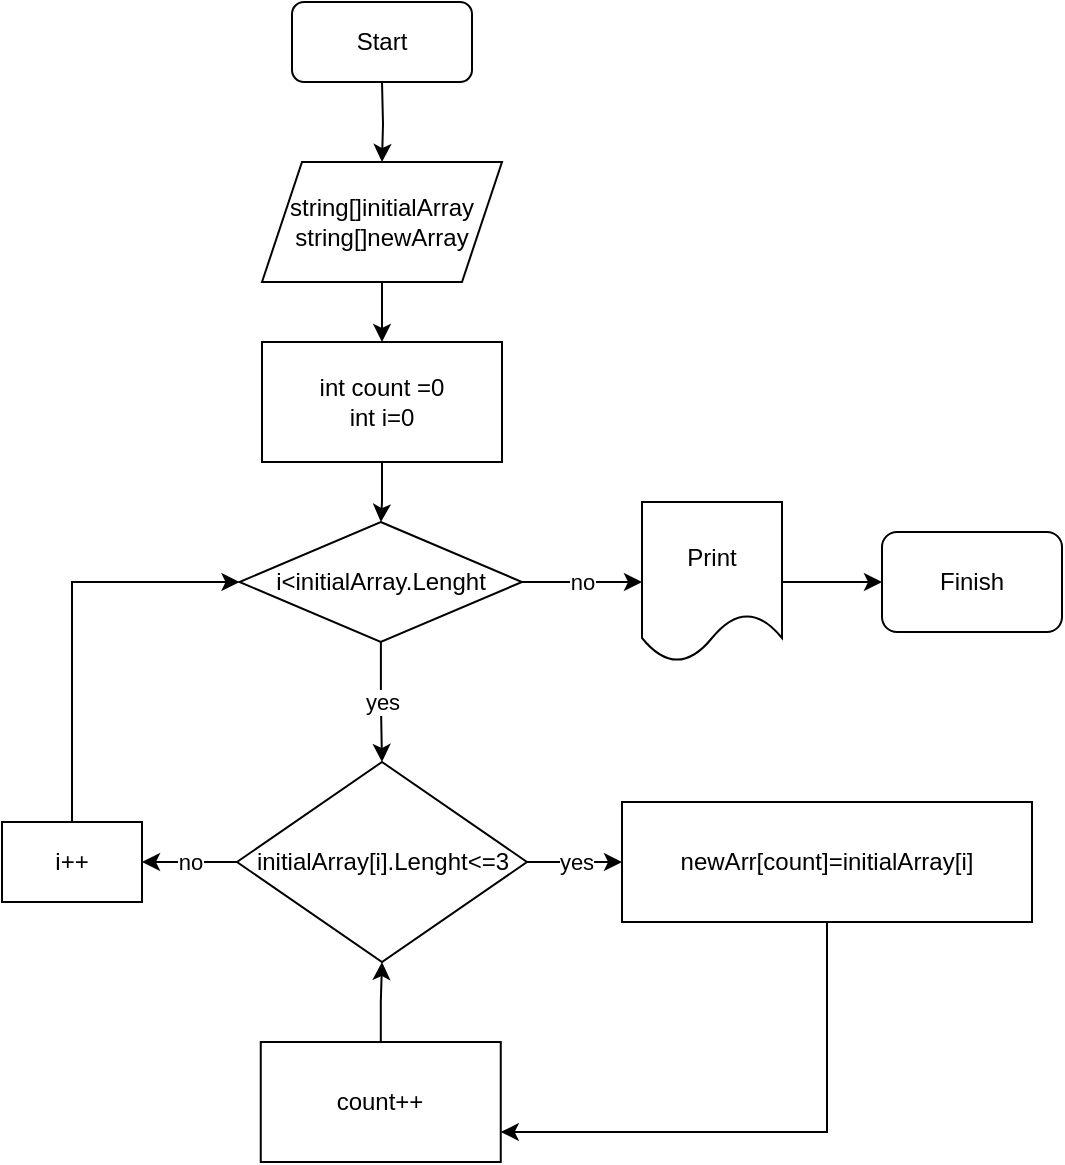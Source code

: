 <mxfile version="20.5.3" type="device"><diagram id="vQ3-c7YDhS3dw5aQ-ObK" name="Страница 1"><mxGraphModel dx="1100" dy="649" grid="1" gridSize="10" guides="1" tooltips="1" connect="1" arrows="1" fold="1" page="1" pageScale="1" pageWidth="827" pageHeight="1169" math="0" shadow="0"><root><mxCell id="0"/><mxCell id="1" parent="0"/><mxCell id="Y_Lqmqg7AcpAMt-21Gcg-5" value="" style="edgeStyle=orthogonalEdgeStyle;rounded=0;orthogonalLoop=1;jettySize=auto;html=1;" edge="1" parent="1" target="Y_Lqmqg7AcpAMt-21Gcg-4"><mxGeometry relative="1" as="geometry"><mxPoint x="430" y="130" as="sourcePoint"/></mxGeometry></mxCell><mxCell id="Y_Lqmqg7AcpAMt-21Gcg-7" value="" style="edgeStyle=orthogonalEdgeStyle;rounded=0;orthogonalLoop=1;jettySize=auto;html=1;" edge="1" parent="1" source="Y_Lqmqg7AcpAMt-21Gcg-4" target="Y_Lqmqg7AcpAMt-21Gcg-6"><mxGeometry relative="1" as="geometry"/></mxCell><mxCell id="Y_Lqmqg7AcpAMt-21Gcg-4" value="string[]initialArray&lt;br&gt;string[]newArray" style="shape=parallelogram;perimeter=parallelogramPerimeter;whiteSpace=wrap;html=1;fixedSize=1;" vertex="1" parent="1"><mxGeometry x="370" y="170" width="120" height="60" as="geometry"/></mxCell><mxCell id="Y_Lqmqg7AcpAMt-21Gcg-9" value="" style="edgeStyle=orthogonalEdgeStyle;rounded=0;orthogonalLoop=1;jettySize=auto;html=1;" edge="1" parent="1" source="Y_Lqmqg7AcpAMt-21Gcg-6" target="Y_Lqmqg7AcpAMt-21Gcg-8"><mxGeometry relative="1" as="geometry"/></mxCell><mxCell id="Y_Lqmqg7AcpAMt-21Gcg-6" value="int count =0&lt;br&gt;int i=0" style="whiteSpace=wrap;html=1;" vertex="1" parent="1"><mxGeometry x="370" y="260" width="120" height="60" as="geometry"/></mxCell><mxCell id="Y_Lqmqg7AcpAMt-21Gcg-11" value="yes" style="edgeStyle=orthogonalEdgeStyle;rounded=0;orthogonalLoop=1;jettySize=auto;html=1;" edge="1" parent="1" source="Y_Lqmqg7AcpAMt-21Gcg-8" target="Y_Lqmqg7AcpAMt-21Gcg-10"><mxGeometry relative="1" as="geometry"/></mxCell><mxCell id="Y_Lqmqg7AcpAMt-21Gcg-25" value="no" style="edgeStyle=orthogonalEdgeStyle;rounded=0;orthogonalLoop=1;jettySize=auto;html=1;" edge="1" parent="1" source="Y_Lqmqg7AcpAMt-21Gcg-8" target="Y_Lqmqg7AcpAMt-21Gcg-24"><mxGeometry relative="1" as="geometry"/></mxCell><mxCell id="Y_Lqmqg7AcpAMt-21Gcg-8" value="i&amp;lt;initialArray.Lenght" style="rhombus;whiteSpace=wrap;html=1;" vertex="1" parent="1"><mxGeometry x="358.75" y="350" width="141.25" height="60" as="geometry"/></mxCell><mxCell id="Y_Lqmqg7AcpAMt-21Gcg-13" value="yes" style="edgeStyle=orthogonalEdgeStyle;rounded=0;orthogonalLoop=1;jettySize=auto;html=1;" edge="1" parent="1" source="Y_Lqmqg7AcpAMt-21Gcg-10" target="Y_Lqmqg7AcpAMt-21Gcg-12"><mxGeometry relative="1" as="geometry"/></mxCell><mxCell id="Y_Lqmqg7AcpAMt-21Gcg-21" value="no" style="edgeStyle=orthogonalEdgeStyle;rounded=0;orthogonalLoop=1;jettySize=auto;html=1;" edge="1" parent="1" source="Y_Lqmqg7AcpAMt-21Gcg-10" target="Y_Lqmqg7AcpAMt-21Gcg-17"><mxGeometry relative="1" as="geometry"/></mxCell><mxCell id="Y_Lqmqg7AcpAMt-21Gcg-10" value="initialArray[i].Lenght&amp;lt;=3" style="rhombus;whiteSpace=wrap;html=1;" vertex="1" parent="1"><mxGeometry x="357.5" y="470" width="145" height="100" as="geometry"/></mxCell><mxCell id="Y_Lqmqg7AcpAMt-21Gcg-20" style="edgeStyle=orthogonalEdgeStyle;rounded=0;orthogonalLoop=1;jettySize=auto;html=1;entryX=1;entryY=0.75;entryDx=0;entryDy=0;" edge="1" parent="1" source="Y_Lqmqg7AcpAMt-21Gcg-12" target="Y_Lqmqg7AcpAMt-21Gcg-14"><mxGeometry relative="1" as="geometry"><Array as="points"><mxPoint x="653" y="655"/></Array></mxGeometry></mxCell><mxCell id="Y_Lqmqg7AcpAMt-21Gcg-12" value="newArr[count]=initialArray[i]" style="whiteSpace=wrap;html=1;" vertex="1" parent="1"><mxGeometry x="550" y="490" width="205" height="60" as="geometry"/></mxCell><mxCell id="Y_Lqmqg7AcpAMt-21Gcg-16" value="" style="edgeStyle=orthogonalEdgeStyle;rounded=0;orthogonalLoop=1;jettySize=auto;html=1;" edge="1" parent="1" source="Y_Lqmqg7AcpAMt-21Gcg-14" target="Y_Lqmqg7AcpAMt-21Gcg-10"><mxGeometry relative="1" as="geometry"/></mxCell><mxCell id="Y_Lqmqg7AcpAMt-21Gcg-14" value="count++" style="whiteSpace=wrap;html=1;" vertex="1" parent="1"><mxGeometry x="369.38" y="610" width="120" height="60" as="geometry"/></mxCell><mxCell id="Y_Lqmqg7AcpAMt-21Gcg-22" style="edgeStyle=orthogonalEdgeStyle;rounded=0;orthogonalLoop=1;jettySize=auto;html=1;entryX=0;entryY=0.5;entryDx=0;entryDy=0;" edge="1" parent="1" source="Y_Lqmqg7AcpAMt-21Gcg-17" target="Y_Lqmqg7AcpAMt-21Gcg-8"><mxGeometry relative="1" as="geometry"><Array as="points"><mxPoint x="275" y="380"/></Array></mxGeometry></mxCell><mxCell id="Y_Lqmqg7AcpAMt-21Gcg-17" value="i++" style="whiteSpace=wrap;html=1;" vertex="1" parent="1"><mxGeometry x="240" y="500" width="70" height="40" as="geometry"/></mxCell><mxCell id="Y_Lqmqg7AcpAMt-21Gcg-27" value="" style="edgeStyle=orthogonalEdgeStyle;rounded=0;orthogonalLoop=1;jettySize=auto;html=1;" edge="1" parent="1" source="Y_Lqmqg7AcpAMt-21Gcg-24"><mxGeometry relative="1" as="geometry"><mxPoint x="680" y="380" as="targetPoint"/></mxGeometry></mxCell><mxCell id="Y_Lqmqg7AcpAMt-21Gcg-24" value="Print" style="shape=document;whiteSpace=wrap;html=1;boundedLbl=1;" vertex="1" parent="1"><mxGeometry x="560" y="340" width="70" height="80" as="geometry"/></mxCell><mxCell id="Y_Lqmqg7AcpAMt-21Gcg-29" value="Start" style="rounded=1;whiteSpace=wrap;html=1;" vertex="1" parent="1"><mxGeometry x="385" y="90" width="90" height="40" as="geometry"/></mxCell><mxCell id="Y_Lqmqg7AcpAMt-21Gcg-30" value="Finish" style="rounded=1;whiteSpace=wrap;html=1;" vertex="1" parent="1"><mxGeometry x="680" y="355" width="90" height="50" as="geometry"/></mxCell></root></mxGraphModel></diagram></mxfile>